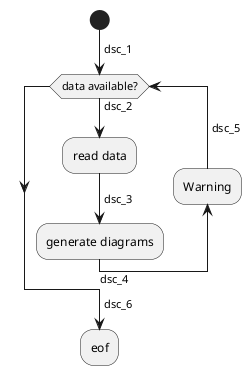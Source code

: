 {
  "sha1": "pj12178ekx0rxqe1ntmkya7gvw13yua",
  "insertion": {
    "when": "2024-06-04T17:28:41.271Z",
    "url": "https://forum.plantuml.net/12211/arrow-description-for-while-loop",
    "user": "plantuml@gmail.com"
  }
}
@startuml
start
->dsc_1;
while (data available?)
  ->dsc_2;
  :read data;
  ->dsc_3;
  :generate diagrams;
  (dsc_4) backward :Warning; (dsc_5)
endwhile
->dsc_6;
:eof;
@enduml
